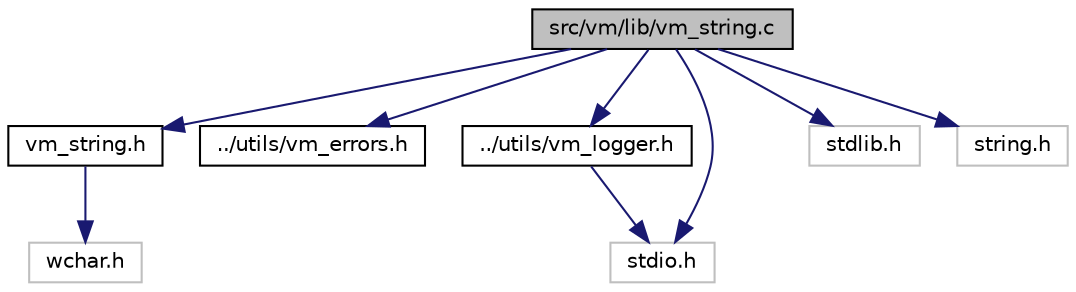 digraph "src/vm/lib/vm_string.c"
{
  edge [fontname="Helvetica",fontsize="10",labelfontname="Helvetica",labelfontsize="10"];
  node [fontname="Helvetica",fontsize="10",shape=record];
  Node0 [label="src/vm/lib/vm_string.c",height=0.2,width=0.4,color="black", fillcolor="grey75", style="filled", fontcolor="black"];
  Node0 -> Node1 [color="midnightblue",fontsize="10",style="solid"];
  Node1 [label="vm_string.h",height=0.2,width=0.4,color="black", fillcolor="white", style="filled",URL="$vm__string_8h.html"];
  Node1 -> Node2 [color="midnightblue",fontsize="10",style="solid"];
  Node2 [label="wchar.h",height=0.2,width=0.4,color="grey75", fillcolor="white", style="filled"];
  Node0 -> Node3 [color="midnightblue",fontsize="10",style="solid"];
  Node3 [label="../utils/vm_errors.h",height=0.2,width=0.4,color="black", fillcolor="white", style="filled",URL="$vm__errors_8h.html"];
  Node0 -> Node4 [color="midnightblue",fontsize="10",style="solid"];
  Node4 [label="../utils/vm_logger.h",height=0.2,width=0.4,color="black", fillcolor="white", style="filled",URL="$vm__logger_8h.html"];
  Node4 -> Node5 [color="midnightblue",fontsize="10",style="solid"];
  Node5 [label="stdio.h",height=0.2,width=0.4,color="grey75", fillcolor="white", style="filled"];
  Node0 -> Node5 [color="midnightblue",fontsize="10",style="solid"];
  Node0 -> Node6 [color="midnightblue",fontsize="10",style="solid"];
  Node6 [label="stdlib.h",height=0.2,width=0.4,color="grey75", fillcolor="white", style="filled"];
  Node0 -> Node7 [color="midnightblue",fontsize="10",style="solid"];
  Node7 [label="string.h",height=0.2,width=0.4,color="grey75", fillcolor="white", style="filled"];
}
